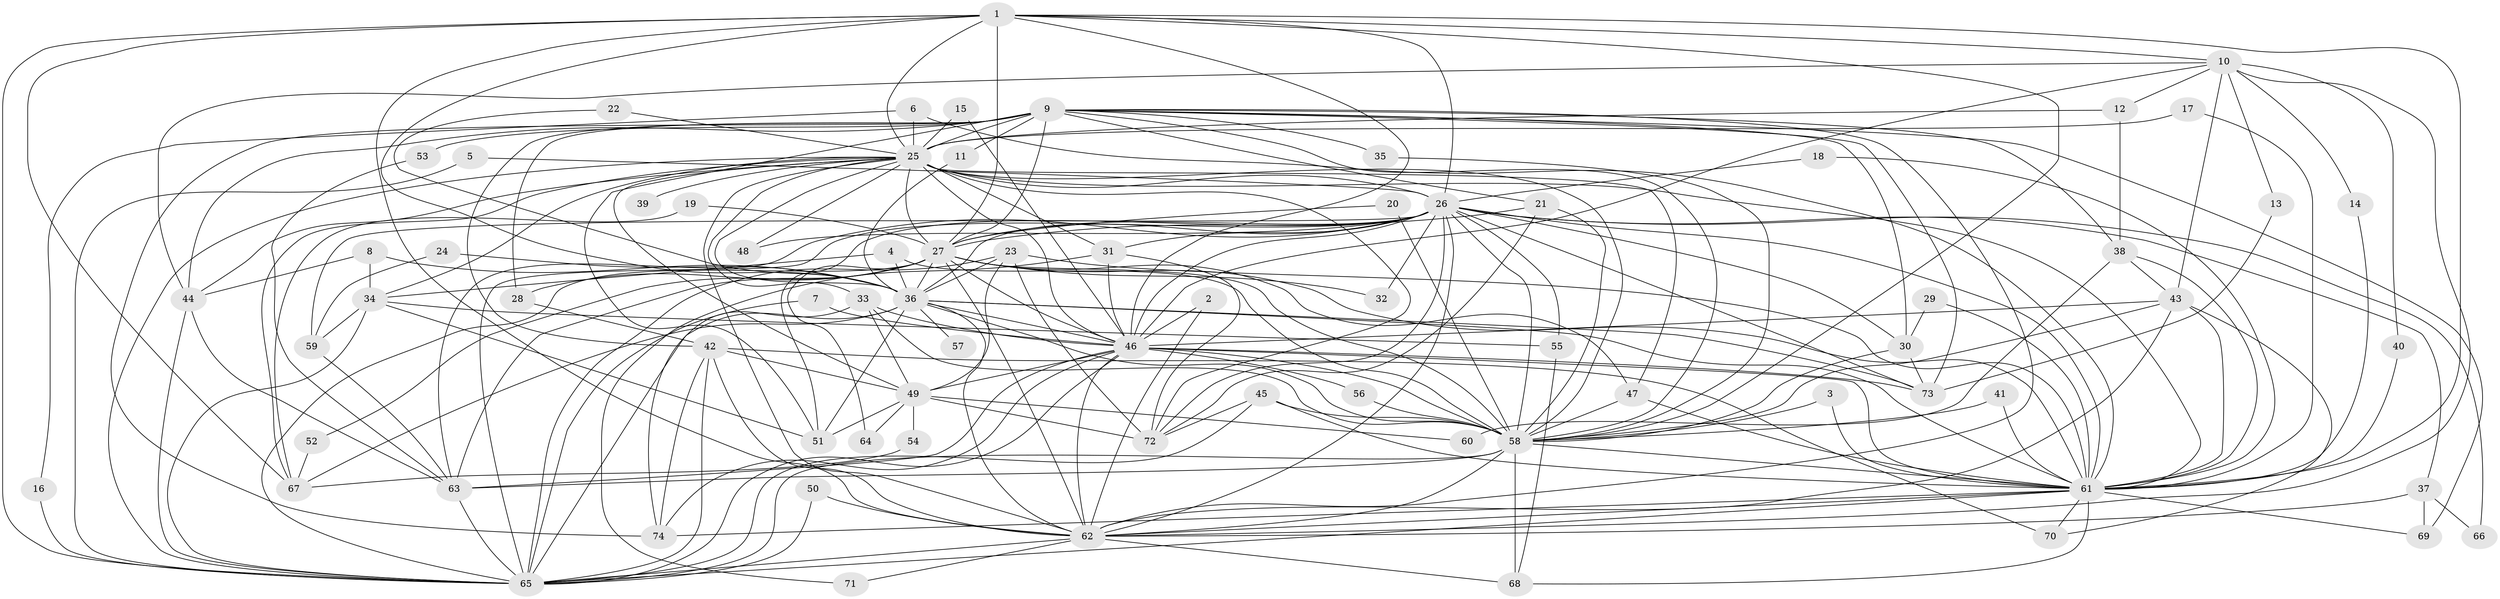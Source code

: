 // original degree distribution, {21: 0.013605442176870748, 31: 0.006802721088435374, 30: 0.006802721088435374, 28: 0.013605442176870748, 20: 0.006802721088435374, 11: 0.006802721088435374, 19: 0.006802721088435374, 23: 0.006802721088435374, 4: 0.09523809523809523, 6: 0.034013605442176874, 13: 0.006802721088435374, 9: 0.013605442176870748, 7: 0.006802721088435374, 3: 0.22448979591836735, 5: 0.034013605442176874, 2: 0.5102040816326531, 8: 0.006802721088435374}
// Generated by graph-tools (version 1.1) at 2025/49/03/09/25 03:49:39]
// undirected, 74 vertices, 220 edges
graph export_dot {
graph [start="1"]
  node [color=gray90,style=filled];
  1;
  2;
  3;
  4;
  5;
  6;
  7;
  8;
  9;
  10;
  11;
  12;
  13;
  14;
  15;
  16;
  17;
  18;
  19;
  20;
  21;
  22;
  23;
  24;
  25;
  26;
  27;
  28;
  29;
  30;
  31;
  32;
  33;
  34;
  35;
  36;
  37;
  38;
  39;
  40;
  41;
  42;
  43;
  44;
  45;
  46;
  47;
  48;
  49;
  50;
  51;
  52;
  53;
  54;
  55;
  56;
  57;
  58;
  59;
  60;
  61;
  62;
  63;
  64;
  65;
  66;
  67;
  68;
  69;
  70;
  71;
  72;
  73;
  74;
  1 -- 10 [weight=1.0];
  1 -- 25 [weight=1.0];
  1 -- 26 [weight=1.0];
  1 -- 27 [weight=1.0];
  1 -- 36 [weight=1.0];
  1 -- 46 [weight=1.0];
  1 -- 58 [weight=1.0];
  1 -- 61 [weight=1.0];
  1 -- 62 [weight=1.0];
  1 -- 65 [weight=1.0];
  1 -- 67 [weight=1.0];
  2 -- 46 [weight=1.0];
  2 -- 62 [weight=1.0];
  3 -- 58 [weight=1.0];
  3 -- 61 [weight=1.0];
  4 -- 34 [weight=1.0];
  4 -- 36 [weight=1.0];
  4 -- 58 [weight=1.0];
  5 -- 26 [weight=1.0];
  5 -- 65 [weight=1.0];
  6 -- 16 [weight=1.0];
  6 -- 25 [weight=2.0];
  6 -- 61 [weight=1.0];
  7 -- 46 [weight=1.0];
  7 -- 65 [weight=1.0];
  8 -- 34 [weight=1.0];
  8 -- 36 [weight=1.0];
  8 -- 44 [weight=1.0];
  9 -- 11 [weight=1.0];
  9 -- 21 [weight=1.0];
  9 -- 25 [weight=1.0];
  9 -- 27 [weight=1.0];
  9 -- 28 [weight=1.0];
  9 -- 30 [weight=1.0];
  9 -- 35 [weight=1.0];
  9 -- 38 [weight=1.0];
  9 -- 42 [weight=1.0];
  9 -- 44 [weight=1.0];
  9 -- 51 [weight=1.0];
  9 -- 53 [weight=1.0];
  9 -- 58 [weight=1.0];
  9 -- 62 [weight=1.0];
  9 -- 69 [weight=1.0];
  9 -- 73 [weight=1.0];
  9 -- 74 [weight=1.0];
  10 -- 12 [weight=1.0];
  10 -- 13 [weight=1.0];
  10 -- 14 [weight=1.0];
  10 -- 40 [weight=1.0];
  10 -- 43 [weight=1.0];
  10 -- 44 [weight=1.0];
  10 -- 46 [weight=1.0];
  10 -- 62 [weight=1.0];
  11 -- 36 [weight=1.0];
  12 -- 25 [weight=1.0];
  12 -- 38 [weight=1.0];
  13 -- 73 [weight=1.0];
  14 -- 61 [weight=1.0];
  15 -- 25 [weight=1.0];
  15 -- 46 [weight=1.0];
  16 -- 65 [weight=1.0];
  17 -- 25 [weight=1.0];
  17 -- 61 [weight=2.0];
  18 -- 26 [weight=1.0];
  18 -- 61 [weight=1.0];
  19 -- 27 [weight=1.0];
  19 -- 67 [weight=1.0];
  20 -- 27 [weight=1.0];
  20 -- 58 [weight=2.0];
  21 -- 27 [weight=1.0];
  21 -- 58 [weight=1.0];
  21 -- 72 [weight=1.0];
  22 -- 25 [weight=1.0];
  22 -- 36 [weight=1.0];
  23 -- 36 [weight=1.0];
  23 -- 49 [weight=1.0];
  23 -- 61 [weight=1.0];
  23 -- 65 [weight=1.0];
  23 -- 72 [weight=1.0];
  24 -- 36 [weight=1.0];
  24 -- 59 [weight=1.0];
  25 -- 26 [weight=1.0];
  25 -- 27 [weight=1.0];
  25 -- 31 [weight=2.0];
  25 -- 33 [weight=1.0];
  25 -- 34 [weight=1.0];
  25 -- 36 [weight=1.0];
  25 -- 39 [weight=1.0];
  25 -- 44 [weight=1.0];
  25 -- 46 [weight=1.0];
  25 -- 47 [weight=1.0];
  25 -- 48 [weight=1.0];
  25 -- 49 [weight=1.0];
  25 -- 58 [weight=1.0];
  25 -- 61 [weight=1.0];
  25 -- 62 [weight=1.0];
  25 -- 65 [weight=1.0];
  25 -- 67 [weight=1.0];
  25 -- 72 [weight=1.0];
  26 -- 27 [weight=1.0];
  26 -- 30 [weight=1.0];
  26 -- 31 [weight=1.0];
  26 -- 32 [weight=2.0];
  26 -- 36 [weight=1.0];
  26 -- 37 [weight=1.0];
  26 -- 46 [weight=1.0];
  26 -- 48 [weight=1.0];
  26 -- 51 [weight=1.0];
  26 -- 55 [weight=1.0];
  26 -- 58 [weight=2.0];
  26 -- 59 [weight=1.0];
  26 -- 61 [weight=2.0];
  26 -- 62 [weight=1.0];
  26 -- 63 [weight=1.0];
  26 -- 65 [weight=1.0];
  26 -- 66 [weight=1.0];
  26 -- 72 [weight=2.0];
  26 -- 73 [weight=1.0];
  27 -- 28 [weight=1.0];
  27 -- 32 [weight=1.0];
  27 -- 36 [weight=1.0];
  27 -- 46 [weight=1.0];
  27 -- 47 [weight=1.0];
  27 -- 52 [weight=1.0];
  27 -- 58 [weight=1.0];
  27 -- 61 [weight=1.0];
  27 -- 62 [weight=1.0];
  27 -- 63 [weight=1.0];
  27 -- 64 [weight=1.0];
  27 -- 65 [weight=1.0];
  28 -- 42 [weight=1.0];
  29 -- 30 [weight=1.0];
  29 -- 61 [weight=1.0];
  30 -- 58 [weight=2.0];
  30 -- 73 [weight=1.0];
  31 -- 46 [weight=1.0];
  31 -- 71 [weight=1.0];
  31 -- 72 [weight=1.0];
  33 -- 46 [weight=1.0];
  33 -- 49 [weight=1.0];
  33 -- 58 [weight=1.0];
  33 -- 74 [weight=1.0];
  34 -- 51 [weight=1.0];
  34 -- 55 [weight=1.0];
  34 -- 59 [weight=2.0];
  34 -- 65 [weight=2.0];
  35 -- 58 [weight=1.0];
  36 -- 46 [weight=1.0];
  36 -- 51 [weight=1.0];
  36 -- 57 [weight=1.0];
  36 -- 58 [weight=1.0];
  36 -- 61 [weight=1.0];
  36 -- 62 [weight=2.0];
  36 -- 65 [weight=1.0];
  36 -- 67 [weight=1.0];
  36 -- 73 [weight=1.0];
  37 -- 62 [weight=2.0];
  37 -- 66 [weight=1.0];
  37 -- 69 [weight=1.0];
  38 -- 43 [weight=1.0];
  38 -- 60 [weight=1.0];
  38 -- 61 [weight=1.0];
  40 -- 61 [weight=1.0];
  41 -- 58 [weight=1.0];
  41 -- 61 [weight=1.0];
  42 -- 49 [weight=1.0];
  42 -- 62 [weight=1.0];
  42 -- 65 [weight=2.0];
  42 -- 70 [weight=1.0];
  42 -- 74 [weight=1.0];
  43 -- 46 [weight=1.0];
  43 -- 58 [weight=1.0];
  43 -- 61 [weight=2.0];
  43 -- 62 [weight=1.0];
  43 -- 70 [weight=1.0];
  44 -- 63 [weight=1.0];
  44 -- 65 [weight=1.0];
  45 -- 58 [weight=2.0];
  45 -- 61 [weight=1.0];
  45 -- 65 [weight=1.0];
  45 -- 72 [weight=1.0];
  46 -- 49 [weight=1.0];
  46 -- 56 [weight=1.0];
  46 -- 58 [weight=1.0];
  46 -- 61 [weight=1.0];
  46 -- 62 [weight=1.0];
  46 -- 63 [weight=1.0];
  46 -- 65 [weight=1.0];
  46 -- 73 [weight=1.0];
  46 -- 74 [weight=1.0];
  47 -- 58 [weight=1.0];
  47 -- 61 [weight=2.0];
  49 -- 51 [weight=1.0];
  49 -- 54 [weight=1.0];
  49 -- 60 [weight=1.0];
  49 -- 64 [weight=1.0];
  49 -- 72 [weight=1.0];
  50 -- 62 [weight=1.0];
  50 -- 65 [weight=1.0];
  52 -- 67 [weight=1.0];
  53 -- 63 [weight=1.0];
  54 -- 67 [weight=1.0];
  55 -- 68 [weight=1.0];
  56 -- 58 [weight=1.0];
  58 -- 61 [weight=1.0];
  58 -- 62 [weight=1.0];
  58 -- 63 [weight=1.0];
  58 -- 65 [weight=1.0];
  58 -- 68 [weight=3.0];
  59 -- 63 [weight=1.0];
  61 -- 62 [weight=1.0];
  61 -- 65 [weight=1.0];
  61 -- 68 [weight=1.0];
  61 -- 69 [weight=1.0];
  61 -- 70 [weight=1.0];
  61 -- 74 [weight=2.0];
  62 -- 65 [weight=1.0];
  62 -- 68 [weight=1.0];
  62 -- 71 [weight=1.0];
  63 -- 65 [weight=1.0];
}
